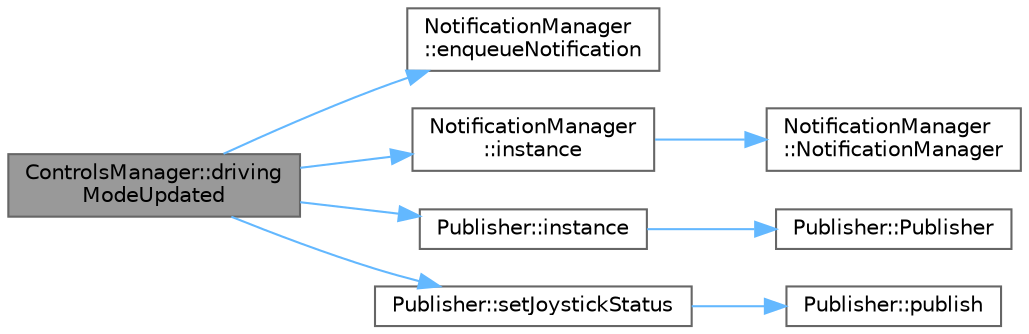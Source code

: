 digraph "ControlsManager::drivingModeUpdated"
{
 // LATEX_PDF_SIZE
  bgcolor="transparent";
  edge [fontname=Helvetica,fontsize=10,labelfontname=Helvetica,labelfontsize=10];
  node [fontname=Helvetica,fontsize=10,shape=box,height=0.2,width=0.4];
  rankdir="LR";
  Node1 [id="Node000001",label="ControlsManager::driving\lModeUpdated",height=0.2,width=0.4,color="gray40", fillcolor="grey60", style="filled", fontcolor="black",tooltip="Update the driving mode of the vehicle."];
  Node1 -> Node2 [id="edge1_Node000001_Node000002",color="steelblue1",style="solid",tooltip=" "];
  Node2 [id="Node000002",label="NotificationManager\l::enqueueNotification",height=0.2,width=0.4,color="grey40", fillcolor="white", style="filled",URL="$classNotificationManager.html#a1772d907be839bd4b0effe5f03aa4753",tooltip=" "];
  Node1 -> Node3 [id="edge2_Node000001_Node000003",color="steelblue1",style="solid",tooltip=" "];
  Node3 [id="Node000003",label="NotificationManager\l::instance",height=0.2,width=0.4,color="grey40", fillcolor="white", style="filled",URL="$classNotificationManager.html#acdd65768abf31b1be2bf043a05e6f10e",tooltip=" "];
  Node3 -> Node4 [id="edge3_Node000003_Node000004",color="steelblue1",style="solid",tooltip=" "];
  Node4 [id="Node000004",label="NotificationManager\l::NotificationManager",height=0.2,width=0.4,color="grey40", fillcolor="white", style="filled",URL="$classNotificationManager.html#a04c08e4092647a1f37b973b41a82c6e0",tooltip=" "];
  Node1 -> Node5 [id="edge4_Node000001_Node000005",color="steelblue1",style="solid",tooltip=" "];
  Node5 [id="Node000005",label="Publisher::instance",height=0.2,width=0.4,color="grey40", fillcolor="white", style="filled",URL="$classPublisher.html#a387233b0cdda7f9d59d3d7c59a2f3cb6",tooltip=" "];
  Node5 -> Node6 [id="edge5_Node000005_Node000006",color="steelblue1",style="solid",tooltip=" "];
  Node6 [id="Node000006",label="Publisher::Publisher",height=0.2,width=0.4,color="grey40", fillcolor="white", style="filled",URL="$classPublisher.html#aa433e35d15ff5572b3ead89611b4bfc9",tooltip=" "];
  Node1 -> Node7 [id="edge6_Node000001_Node000007",color="steelblue1",style="solid",tooltip=" "];
  Node7 [id="Node000007",label="Publisher::setJoystickStatus",height=0.2,width=0.4,color="grey40", fillcolor="white", style="filled",URL="$classPublisher.html#a0b097af5e8fc52cbe32dc24b5b34c9f0",tooltip=" "];
  Node7 -> Node8 [id="edge7_Node000007_Node000008",color="steelblue1",style="solid",tooltip=" "];
  Node8 [id="Node000008",label="Publisher::publish",height=0.2,width=0.4,color="grey40", fillcolor="white", style="filled",URL="$classPublisher.html#afe951e0c1dc4727feeecb8c3bc846f84",tooltip=" "];
}
